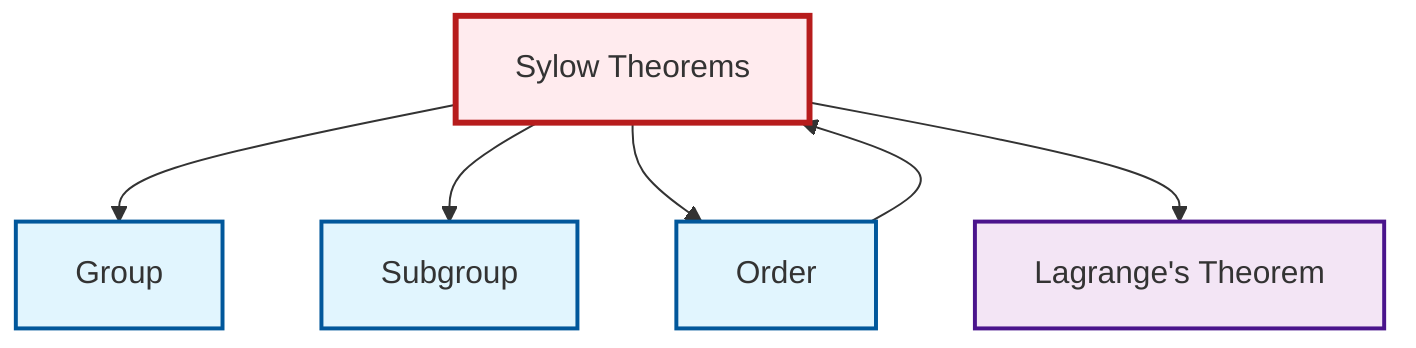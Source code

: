 graph TD
    classDef definition fill:#e1f5fe,stroke:#01579b,stroke-width:2px
    classDef theorem fill:#f3e5f5,stroke:#4a148c,stroke-width:2px
    classDef axiom fill:#fff3e0,stroke:#e65100,stroke-width:2px
    classDef example fill:#e8f5e9,stroke:#1b5e20,stroke-width:2px
    classDef current fill:#ffebee,stroke:#b71c1c,stroke-width:3px
    thm-sylow["Sylow Theorems"]:::theorem
    def-order["Order"]:::definition
    def-group["Group"]:::definition
    thm-lagrange["Lagrange's Theorem"]:::theorem
    def-subgroup["Subgroup"]:::definition
    def-order --> thm-sylow
    thm-sylow --> def-group
    thm-sylow --> def-subgroup
    thm-sylow --> def-order
    thm-sylow --> thm-lagrange
    class thm-sylow current